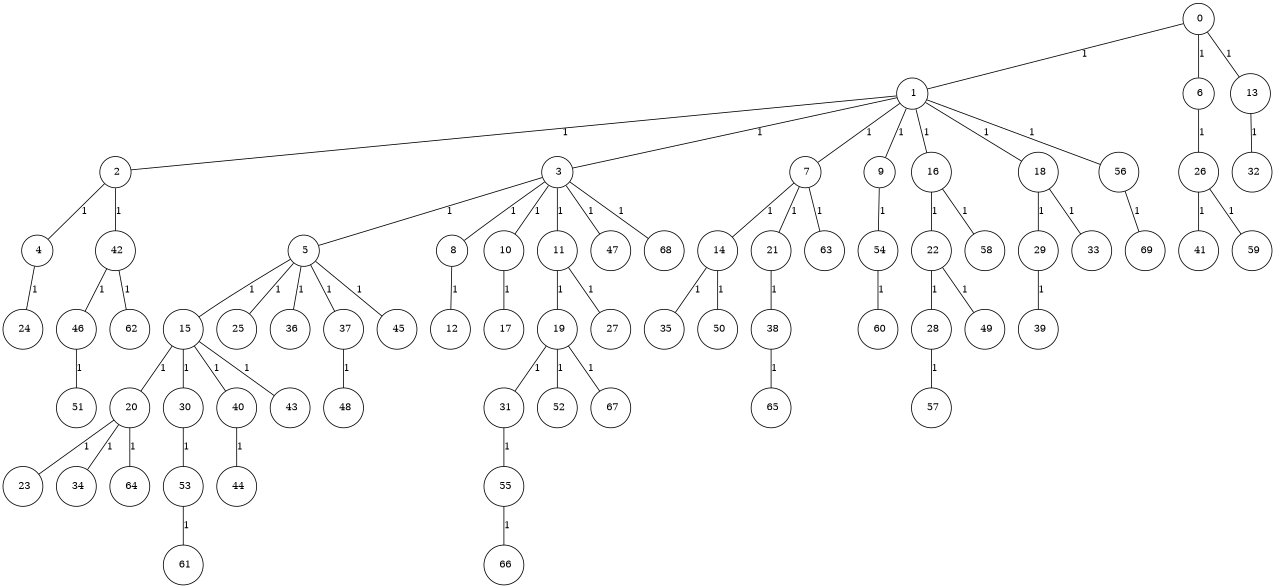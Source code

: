 graph G {
size="8.5,11;"
ratio = "expand;"
fixedsize="true;"
overlap="scale;"
node[shape=circle,width=.12,hight=.12,fontsize=12]
edge[fontsize=12]

0[label=" 0" color=black, pos="1.0970869,0.97176721!"];
1[label=" 1" color=black, pos="0.66157045,0.65529012!"];
2[label=" 2" color=black, pos="0.64712235,0.48571459!"];
3[label=" 3" color=black, pos="1.9955702,0.77096204!"];
4[label=" 4" color=black, pos="0.71168079,1.5204291!"];
5[label=" 5" color=black, pos="0.30737796,2.2354281!"];
6[label=" 6" color=black, pos="2.5921339,0.14967197!"];
7[label=" 7" color=black, pos="2.1289924,0.55008003!"];
8[label=" 8" color=black, pos="0.76315829,0.95422735!"];
9[label=" 9" color=black, pos="0.94607395,0.072412757!"];
10[label=" 10" color=black, pos="0.0097015253,0.39259965!"];
11[label=" 11" color=black, pos="0.1376177,1.7870727!"];
12[label=" 12" color=black, pos="0.6476914,1.4223745!"];
13[label=" 13" color=black, pos="2.4070313,1.0187159!"];
14[label=" 14" color=black, pos="1.4240247,2.7781565!"];
15[label=" 15" color=black, pos="2.1846546,0.77909646!"];
16[label=" 16" color=black, pos="0.85008382,1.3725416!"];
17[label=" 17" color=black, pos="0.34284128,0.38935407!"];
18[label=" 18" color=black, pos="1.0030817,0.35781457!"];
19[label=" 19" color=black, pos="2.9455154,2.9899979!"];
20[label=" 20" color=black, pos="0.45238911,0.54827617!"];
21[label=" 21" color=black, pos="2.0701751,0.85858564!"];
22[label=" 22" color=black, pos="2.7353799,0.04721691!"];
23[label=" 23" color=black, pos="0.96497876,1.8678473!"];
24[label=" 24" color=black, pos="1.5596372,0.61122035!"];
25[label=" 25" color=black, pos="1.6853433,2.2550213!"];
26[label=" 26" color=black, pos="1.7825281,2.8291245!"];
27[label=" 27" color=black, pos="2.7577232,1.3212504!"];
28[label=" 28" color=black, pos="1.2314949,1.0695327!"];
29[label=" 29" color=black, pos="1.4365185,0.79586982!"];
30[label=" 30" color=black, pos="1.5648605,0.09193285!"];
31[label=" 31" color=black, pos="0.6694001,2.3449019!"];
32[label=" 32" color=black, pos="0.20016913,1.1315158!"];
33[label=" 33" color=black, pos="1.9566967,1.5739376!"];
34[label=" 34" color=black, pos="2.9993729,1.4672683!"];
35[label=" 35" color=black, pos="1.2221845,0.96720829!"];
36[label=" 36" color=black, pos="2.6580452,2.7553495!"];
37[label=" 37" color=black, pos="0.96485937,2.2664622!"];
38[label=" 38" color=black, pos="1.394306,0.059559224!"];
39[label=" 39" color=black, pos="2.3181752,2.2927434!"];
40[label=" 40" color=black, pos="2.3605833,2.4038568!"];
41[label=" 41" color=black, pos="1.8107962,0.056504777!"];
42[label=" 42" color=black, pos="0.38085644,1.5672651!"];
43[label=" 43" color=black, pos="2.3122918,2.0567204!"];
44[label=" 44" color=black, pos="0.57121437,2.0649007!"];
45[label=" 45" color=black, pos="2.3632892,0.065793658!"];
46[label=" 46" color=black, pos="2.6897579,1.8213014!"];
47[label=" 47" color=black, pos="0.52981399,2.5262774!"];
48[label=" 48" color=black, pos="2.5383041,0.20767731!"];
49[label=" 49" color=black, pos="2.9079286,1.1592693!"];
50[label=" 50" color=black, pos="1.7879552,0.89182598!"];
51[label=" 51" color=black, pos="1.2610078,0.070583998!"];
52[label=" 52" color=black, pos="0.76061636,1.3682959!"];
53[label=" 53" color=black, pos="0.46684765,1.8815009!"];
54[label=" 54" color=black, pos="0.55944241,0.16453864!"];
55[label=" 55" color=black, pos="0.81684721,1.9796537!"];
56[label=" 56" color=black, pos="0.62095023,0.70425153!"];
57[label=" 57" color=black, pos="0.45151313,0.81766378!"];
58[label=" 58" color=black, pos="1.5900552,2.3397153!"];
59[label=" 59" color=black, pos="0.65803618,0.68328512!"];
60[label=" 60" color=black, pos="2.5457841,2.5425581!"];
61[label=" 61" color=black, pos="0.48567052,1.1692373!"];
62[label=" 62" color=black, pos="0.12686138,2.1343693!"];
63[label=" 63" color=black, pos="1.0245919,1.2988599!"];
64[label=" 64" color=black, pos="0.30135408,1.174421!"];
65[label=" 65" color=black, pos="0.86663223,2.9923355!"];
66[label=" 66" color=black, pos="2.7015745,0.30775046!"];
67[label=" 67" color=black, pos="2.7423502,2.7782632!"];
68[label=" 68" color=black, pos="2.0426166,0.30076598!"];
69[label=" 69" color=black, pos="1.7448804,1.5734!"];
0--1[label="1"]
0--6[label="1"]
0--13[label="1"]
1--2[label="1"]
1--3[label="1"]
1--7[label="1"]
1--9[label="1"]
1--16[label="1"]
1--18[label="1"]
1--56[label="1"]
2--4[label="1"]
2--42[label="1"]
3--5[label="1"]
3--8[label="1"]
3--10[label="1"]
3--11[label="1"]
3--47[label="1"]
3--68[label="1"]
4--24[label="1"]
5--15[label="1"]
5--25[label="1"]
5--36[label="1"]
5--37[label="1"]
5--45[label="1"]
6--26[label="1"]
7--14[label="1"]
7--21[label="1"]
7--63[label="1"]
8--12[label="1"]
9--54[label="1"]
10--17[label="1"]
11--19[label="1"]
11--27[label="1"]
13--32[label="1"]
14--35[label="1"]
14--50[label="1"]
15--20[label="1"]
15--30[label="1"]
15--40[label="1"]
15--43[label="1"]
16--22[label="1"]
16--58[label="1"]
18--29[label="1"]
18--33[label="1"]
19--31[label="1"]
19--52[label="1"]
19--67[label="1"]
20--23[label="1"]
20--34[label="1"]
20--64[label="1"]
21--38[label="1"]
22--28[label="1"]
22--49[label="1"]
26--41[label="1"]
26--59[label="1"]
28--57[label="1"]
29--39[label="1"]
30--53[label="1"]
31--55[label="1"]
37--48[label="1"]
38--65[label="1"]
40--44[label="1"]
42--46[label="1"]
42--62[label="1"]
46--51[label="1"]
53--61[label="1"]
54--60[label="1"]
55--66[label="1"]
56--69[label="1"]

}
